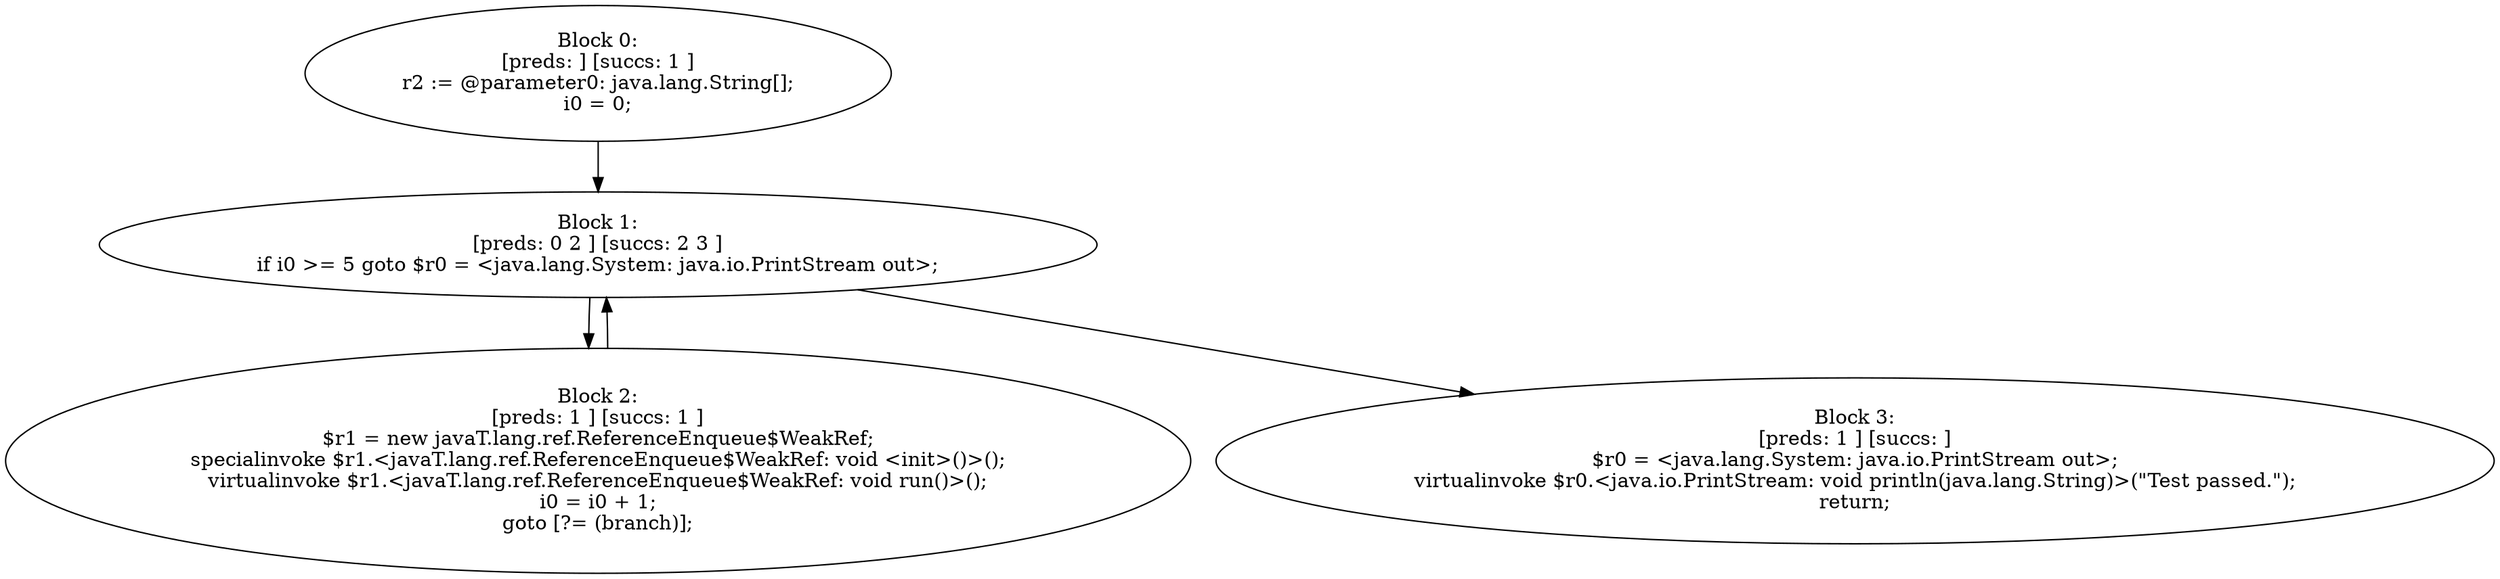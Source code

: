 digraph "unitGraph" {
    "Block 0:
[preds: ] [succs: 1 ]
r2 := @parameter0: java.lang.String[];
i0 = 0;
"
    "Block 1:
[preds: 0 2 ] [succs: 2 3 ]
if i0 >= 5 goto $r0 = <java.lang.System: java.io.PrintStream out>;
"
    "Block 2:
[preds: 1 ] [succs: 1 ]
$r1 = new javaT.lang.ref.ReferenceEnqueue$WeakRef;
specialinvoke $r1.<javaT.lang.ref.ReferenceEnqueue$WeakRef: void <init>()>();
virtualinvoke $r1.<javaT.lang.ref.ReferenceEnqueue$WeakRef: void run()>();
i0 = i0 + 1;
goto [?= (branch)];
"
    "Block 3:
[preds: 1 ] [succs: ]
$r0 = <java.lang.System: java.io.PrintStream out>;
virtualinvoke $r0.<java.io.PrintStream: void println(java.lang.String)>(\"Test passed.\");
return;
"
    "Block 0:
[preds: ] [succs: 1 ]
r2 := @parameter0: java.lang.String[];
i0 = 0;
"->"Block 1:
[preds: 0 2 ] [succs: 2 3 ]
if i0 >= 5 goto $r0 = <java.lang.System: java.io.PrintStream out>;
";
    "Block 1:
[preds: 0 2 ] [succs: 2 3 ]
if i0 >= 5 goto $r0 = <java.lang.System: java.io.PrintStream out>;
"->"Block 2:
[preds: 1 ] [succs: 1 ]
$r1 = new javaT.lang.ref.ReferenceEnqueue$WeakRef;
specialinvoke $r1.<javaT.lang.ref.ReferenceEnqueue$WeakRef: void <init>()>();
virtualinvoke $r1.<javaT.lang.ref.ReferenceEnqueue$WeakRef: void run()>();
i0 = i0 + 1;
goto [?= (branch)];
";
    "Block 1:
[preds: 0 2 ] [succs: 2 3 ]
if i0 >= 5 goto $r0 = <java.lang.System: java.io.PrintStream out>;
"->"Block 3:
[preds: 1 ] [succs: ]
$r0 = <java.lang.System: java.io.PrintStream out>;
virtualinvoke $r0.<java.io.PrintStream: void println(java.lang.String)>(\"Test passed.\");
return;
";
    "Block 2:
[preds: 1 ] [succs: 1 ]
$r1 = new javaT.lang.ref.ReferenceEnqueue$WeakRef;
specialinvoke $r1.<javaT.lang.ref.ReferenceEnqueue$WeakRef: void <init>()>();
virtualinvoke $r1.<javaT.lang.ref.ReferenceEnqueue$WeakRef: void run()>();
i0 = i0 + 1;
goto [?= (branch)];
"->"Block 1:
[preds: 0 2 ] [succs: 2 3 ]
if i0 >= 5 goto $r0 = <java.lang.System: java.io.PrintStream out>;
";
}

